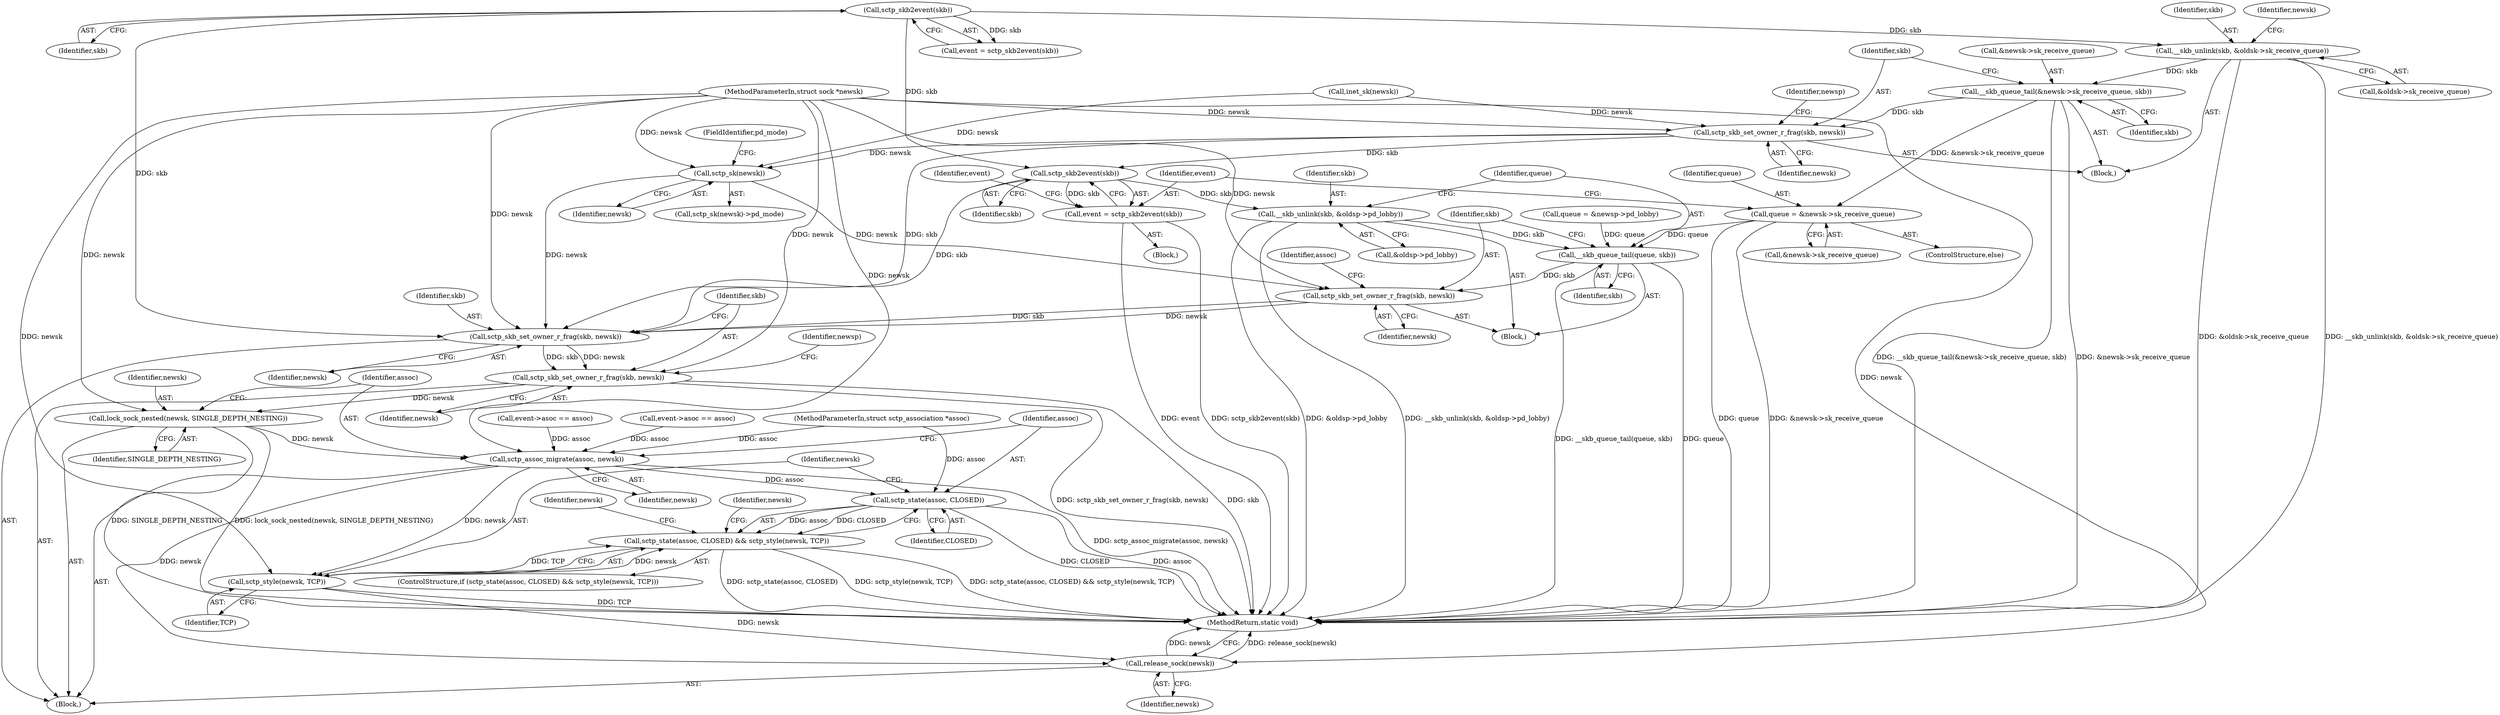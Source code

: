 digraph "0_linux_2d45a02d0166caf2627fe91897c6ffc3b19514c4_2@API" {
"1000249" [label="(Call,__skb_unlink(skb, &oldsk->sk_receive_queue))"];
"1000240" [label="(Call,sctp_skb2event(skb))"];
"1000255" [label="(Call,__skb_queue_tail(&newsk->sk_receive_queue, skb))"];
"1000261" [label="(Call,sctp_skb_set_owner_r_frag(skb, newsk))"];
"1000272" [label="(Call,sctp_sk(newsk))"];
"1000330" [label="(Call,sctp_skb_set_owner_r_frag(skb, newsk))"];
"1000342" [label="(Call,sctp_skb_set_owner_r_frag(skb, newsk))"];
"1000345" [label="(Call,sctp_skb_set_owner_r_frag(skb, newsk))"];
"1000353" [label="(Call,lock_sock_nested(newsk, SINGLE_DEPTH_NESTING))"];
"1000356" [label="(Call,sctp_assoc_migrate(assoc, newsk))"];
"1000361" [label="(Call,sctp_state(assoc, CLOSED))"];
"1000360" [label="(Call,sctp_state(assoc, CLOSED) && sctp_style(newsk, TCP))"];
"1000364" [label="(Call,sctp_style(newsk, TCP))"];
"1000377" [label="(Call,release_sock(newsk))"];
"1000312" [label="(Call,sctp_skb2event(skb))"];
"1000310" [label="(Call,event = sctp_skb2event(skb))"];
"1000321" [label="(Call,__skb_unlink(skb, &oldsp->pd_lobby))"];
"1000327" [label="(Call,__skb_queue_tail(queue, skb))"];
"1000303" [label="(Call,queue = &newsk->sk_receive_queue)"];
"1000312" [label="(Call,sctp_skb2event(skb))"];
"1000347" [label="(Identifier,newsk)"];
"1000361" [label="(Call,sctp_state(assoc, CLOSED))"];
"1000238" [label="(Call,event = sctp_skb2event(skb))"];
"1000261" [label="(Call,sctp_skb_set_owner_r_frag(skb, newsk))"];
"1000250" [label="(Identifier,skb)"];
"1000305" [label="(Call,&newsk->sk_receive_queue)"];
"1000258" [label="(Identifier,newsk)"];
"1000365" [label="(Identifier,newsk)"];
"1000362" [label="(Identifier,assoc)"];
"1000273" [label="(Identifier,newsk)"];
"1000303" [label="(Call,queue = &newsk->sk_receive_queue)"];
"1000323" [label="(Call,&oldsp->pd_lobby)"];
"1000330" [label="(Call,sctp_skb_set_owner_r_frag(skb, newsk))"];
"1000327" [label="(Call,__skb_queue_tail(queue, skb))"];
"1000317" [label="(Identifier,event)"];
"1000329" [label="(Identifier,skb)"];
"1000353" [label="(Call,lock_sock_nested(newsk, SINGLE_DEPTH_NESTING))"];
"1000364" [label="(Call,sctp_style(newsk, TCP))"];
"1000302" [label="(ControlStructure,else)"];
"1000241" [label="(Identifier,skb)"];
"1000332" [label="(Identifier,newsk)"];
"1000355" [label="(Identifier,SINGLE_DEPTH_NESTING)"];
"1000342" [label="(Call,sctp_skb_set_owner_r_frag(skb, newsk))"];
"1000119" [label="(Block,)"];
"1000243" [label="(Call,event->asoc == assoc)"];
"1000374" [label="(Identifier,newsk)"];
"1000311" [label="(Identifier,event)"];
"1000296" [label="(Call,queue = &newsp->pd_lobby)"];
"1000304" [label="(Identifier,queue)"];
"1000356" [label="(Call,sctp_assoc_migrate(assoc, newsk))"];
"1000272" [label="(Call,sctp_sk(newsk))"];
"1000358" [label="(Identifier,newsk)"];
"1000262" [label="(Identifier,skb)"];
"1000255" [label="(Call,__skb_queue_tail(&newsk->sk_receive_queue, skb))"];
"1000343" [label="(Identifier,skb)"];
"1000336" [label="(Identifier,assoc)"];
"1000313" [label="(Identifier,skb)"];
"1000360" [label="(Call,sctp_state(assoc, CLOSED) && sctp_style(newsk, TCP))"];
"1000377" [label="(Call,release_sock(newsk))"];
"1000310" [label="(Call,event = sctp_skb2event(skb))"];
"1000249" [label="(Call,__skb_unlink(skb, &oldsk->sk_receive_queue))"];
"1000260" [label="(Identifier,skb)"];
"1000331" [label="(Identifier,skb)"];
"1000350" [label="(Identifier,newsp)"];
"1000363" [label="(Identifier,CLOSED)"];
"1000359" [label="(ControlStructure,if (sctp_state(assoc, CLOSED) && sctp_style(newsk, TCP)))"];
"1000379" [label="(MethodReturn,static void)"];
"1000378" [label="(Identifier,newsk)"];
"1000267" [label="(Identifier,newsp)"];
"1000345" [label="(Call,sctp_skb_set_owner_r_frag(skb, newsk))"];
"1000116" [label="(MethodParameterIn,struct sock *newsk)"];
"1000263" [label="(Identifier,newsk)"];
"1000328" [label="(Identifier,queue)"];
"1000354" [label="(Identifier,newsk)"];
"1000256" [label="(Call,&newsk->sk_receive_queue)"];
"1000271" [label="(Call,sctp_sk(newsk)->pd_mode)"];
"1000357" [label="(Identifier,assoc)"];
"1000346" [label="(Identifier,skb)"];
"1000322" [label="(Identifier,skb)"];
"1000315" [label="(Call,event->asoc == assoc)"];
"1000240" [label="(Call,sctp_skb2event(skb))"];
"1000206" [label="(Call,inet_sk(newsk))"];
"1000344" [label="(Identifier,newsk)"];
"1000366" [label="(Identifier,TCP)"];
"1000321" [label="(Call,__skb_unlink(skb, &oldsp->pd_lobby))"];
"1000369" [label="(Identifier,newsk)"];
"1000251" [label="(Call,&oldsk->sk_receive_queue)"];
"1000320" [label="(Block,)"];
"1000117" [label="(MethodParameterIn,struct sctp_association *assoc)"];
"1000274" [label="(FieldIdentifier,pd_mode)"];
"1000309" [label="(Block,)"];
"1000248" [label="(Block,)"];
"1000249" -> "1000248"  [label="AST: "];
"1000249" -> "1000251"  [label="CFG: "];
"1000250" -> "1000249"  [label="AST: "];
"1000251" -> "1000249"  [label="AST: "];
"1000258" -> "1000249"  [label="CFG: "];
"1000249" -> "1000379"  [label="DDG: &oldsk->sk_receive_queue"];
"1000249" -> "1000379"  [label="DDG: __skb_unlink(skb, &oldsk->sk_receive_queue)"];
"1000240" -> "1000249"  [label="DDG: skb"];
"1000249" -> "1000255"  [label="DDG: skb"];
"1000240" -> "1000238"  [label="AST: "];
"1000240" -> "1000241"  [label="CFG: "];
"1000241" -> "1000240"  [label="AST: "];
"1000238" -> "1000240"  [label="CFG: "];
"1000240" -> "1000238"  [label="DDG: skb"];
"1000240" -> "1000312"  [label="DDG: skb"];
"1000240" -> "1000342"  [label="DDG: skb"];
"1000255" -> "1000248"  [label="AST: "];
"1000255" -> "1000260"  [label="CFG: "];
"1000256" -> "1000255"  [label="AST: "];
"1000260" -> "1000255"  [label="AST: "];
"1000262" -> "1000255"  [label="CFG: "];
"1000255" -> "1000379"  [label="DDG: __skb_queue_tail(&newsk->sk_receive_queue, skb)"];
"1000255" -> "1000379"  [label="DDG: &newsk->sk_receive_queue"];
"1000255" -> "1000261"  [label="DDG: skb"];
"1000255" -> "1000303"  [label="DDG: &newsk->sk_receive_queue"];
"1000261" -> "1000248"  [label="AST: "];
"1000261" -> "1000263"  [label="CFG: "];
"1000262" -> "1000261"  [label="AST: "];
"1000263" -> "1000261"  [label="AST: "];
"1000267" -> "1000261"  [label="CFG: "];
"1000206" -> "1000261"  [label="DDG: newsk"];
"1000116" -> "1000261"  [label="DDG: newsk"];
"1000261" -> "1000272"  [label="DDG: newsk"];
"1000261" -> "1000312"  [label="DDG: skb"];
"1000261" -> "1000342"  [label="DDG: skb"];
"1000272" -> "1000271"  [label="AST: "];
"1000272" -> "1000273"  [label="CFG: "];
"1000273" -> "1000272"  [label="AST: "];
"1000274" -> "1000272"  [label="CFG: "];
"1000206" -> "1000272"  [label="DDG: newsk"];
"1000116" -> "1000272"  [label="DDG: newsk"];
"1000272" -> "1000330"  [label="DDG: newsk"];
"1000272" -> "1000342"  [label="DDG: newsk"];
"1000330" -> "1000320"  [label="AST: "];
"1000330" -> "1000332"  [label="CFG: "];
"1000331" -> "1000330"  [label="AST: "];
"1000332" -> "1000330"  [label="AST: "];
"1000336" -> "1000330"  [label="CFG: "];
"1000327" -> "1000330"  [label="DDG: skb"];
"1000116" -> "1000330"  [label="DDG: newsk"];
"1000330" -> "1000342"  [label="DDG: skb"];
"1000330" -> "1000342"  [label="DDG: newsk"];
"1000342" -> "1000119"  [label="AST: "];
"1000342" -> "1000344"  [label="CFG: "];
"1000343" -> "1000342"  [label="AST: "];
"1000344" -> "1000342"  [label="AST: "];
"1000346" -> "1000342"  [label="CFG: "];
"1000312" -> "1000342"  [label="DDG: skb"];
"1000116" -> "1000342"  [label="DDG: newsk"];
"1000342" -> "1000345"  [label="DDG: skb"];
"1000342" -> "1000345"  [label="DDG: newsk"];
"1000345" -> "1000119"  [label="AST: "];
"1000345" -> "1000347"  [label="CFG: "];
"1000346" -> "1000345"  [label="AST: "];
"1000347" -> "1000345"  [label="AST: "];
"1000350" -> "1000345"  [label="CFG: "];
"1000345" -> "1000379"  [label="DDG: skb"];
"1000345" -> "1000379"  [label="DDG: sctp_skb_set_owner_r_frag(skb, newsk)"];
"1000116" -> "1000345"  [label="DDG: newsk"];
"1000345" -> "1000353"  [label="DDG: newsk"];
"1000353" -> "1000119"  [label="AST: "];
"1000353" -> "1000355"  [label="CFG: "];
"1000354" -> "1000353"  [label="AST: "];
"1000355" -> "1000353"  [label="AST: "];
"1000357" -> "1000353"  [label="CFG: "];
"1000353" -> "1000379"  [label="DDG: lock_sock_nested(newsk, SINGLE_DEPTH_NESTING)"];
"1000353" -> "1000379"  [label="DDG: SINGLE_DEPTH_NESTING"];
"1000116" -> "1000353"  [label="DDG: newsk"];
"1000353" -> "1000356"  [label="DDG: newsk"];
"1000356" -> "1000119"  [label="AST: "];
"1000356" -> "1000358"  [label="CFG: "];
"1000357" -> "1000356"  [label="AST: "];
"1000358" -> "1000356"  [label="AST: "];
"1000362" -> "1000356"  [label="CFG: "];
"1000356" -> "1000379"  [label="DDG: sctp_assoc_migrate(assoc, newsk)"];
"1000315" -> "1000356"  [label="DDG: assoc"];
"1000243" -> "1000356"  [label="DDG: assoc"];
"1000117" -> "1000356"  [label="DDG: assoc"];
"1000116" -> "1000356"  [label="DDG: newsk"];
"1000356" -> "1000361"  [label="DDG: assoc"];
"1000356" -> "1000364"  [label="DDG: newsk"];
"1000356" -> "1000377"  [label="DDG: newsk"];
"1000361" -> "1000360"  [label="AST: "];
"1000361" -> "1000363"  [label="CFG: "];
"1000362" -> "1000361"  [label="AST: "];
"1000363" -> "1000361"  [label="AST: "];
"1000365" -> "1000361"  [label="CFG: "];
"1000360" -> "1000361"  [label="CFG: "];
"1000361" -> "1000379"  [label="DDG: assoc"];
"1000361" -> "1000379"  [label="DDG: CLOSED"];
"1000361" -> "1000360"  [label="DDG: assoc"];
"1000361" -> "1000360"  [label="DDG: CLOSED"];
"1000117" -> "1000361"  [label="DDG: assoc"];
"1000360" -> "1000359"  [label="AST: "];
"1000360" -> "1000364"  [label="CFG: "];
"1000364" -> "1000360"  [label="AST: "];
"1000369" -> "1000360"  [label="CFG: "];
"1000374" -> "1000360"  [label="CFG: "];
"1000360" -> "1000379"  [label="DDG: sctp_state(assoc, CLOSED)"];
"1000360" -> "1000379"  [label="DDG: sctp_style(newsk, TCP)"];
"1000360" -> "1000379"  [label="DDG: sctp_state(assoc, CLOSED) && sctp_style(newsk, TCP)"];
"1000364" -> "1000360"  [label="DDG: newsk"];
"1000364" -> "1000360"  [label="DDG: TCP"];
"1000364" -> "1000366"  [label="CFG: "];
"1000365" -> "1000364"  [label="AST: "];
"1000366" -> "1000364"  [label="AST: "];
"1000364" -> "1000379"  [label="DDG: TCP"];
"1000116" -> "1000364"  [label="DDG: newsk"];
"1000364" -> "1000377"  [label="DDG: newsk"];
"1000377" -> "1000119"  [label="AST: "];
"1000377" -> "1000378"  [label="CFG: "];
"1000378" -> "1000377"  [label="AST: "];
"1000379" -> "1000377"  [label="CFG: "];
"1000377" -> "1000379"  [label="DDG: release_sock(newsk)"];
"1000377" -> "1000379"  [label="DDG: newsk"];
"1000116" -> "1000377"  [label="DDG: newsk"];
"1000312" -> "1000310"  [label="AST: "];
"1000312" -> "1000313"  [label="CFG: "];
"1000313" -> "1000312"  [label="AST: "];
"1000310" -> "1000312"  [label="CFG: "];
"1000312" -> "1000310"  [label="DDG: skb"];
"1000312" -> "1000321"  [label="DDG: skb"];
"1000310" -> "1000309"  [label="AST: "];
"1000311" -> "1000310"  [label="AST: "];
"1000317" -> "1000310"  [label="CFG: "];
"1000310" -> "1000379"  [label="DDG: sctp_skb2event(skb)"];
"1000310" -> "1000379"  [label="DDG: event"];
"1000321" -> "1000320"  [label="AST: "];
"1000321" -> "1000323"  [label="CFG: "];
"1000322" -> "1000321"  [label="AST: "];
"1000323" -> "1000321"  [label="AST: "];
"1000328" -> "1000321"  [label="CFG: "];
"1000321" -> "1000379"  [label="DDG: &oldsp->pd_lobby"];
"1000321" -> "1000379"  [label="DDG: __skb_unlink(skb, &oldsp->pd_lobby)"];
"1000321" -> "1000327"  [label="DDG: skb"];
"1000327" -> "1000320"  [label="AST: "];
"1000327" -> "1000329"  [label="CFG: "];
"1000328" -> "1000327"  [label="AST: "];
"1000329" -> "1000327"  [label="AST: "];
"1000331" -> "1000327"  [label="CFG: "];
"1000327" -> "1000379"  [label="DDG: queue"];
"1000327" -> "1000379"  [label="DDG: __skb_queue_tail(queue, skb)"];
"1000303" -> "1000327"  [label="DDG: queue"];
"1000296" -> "1000327"  [label="DDG: queue"];
"1000303" -> "1000302"  [label="AST: "];
"1000303" -> "1000305"  [label="CFG: "];
"1000304" -> "1000303"  [label="AST: "];
"1000305" -> "1000303"  [label="AST: "];
"1000311" -> "1000303"  [label="CFG: "];
"1000303" -> "1000379"  [label="DDG: queue"];
"1000303" -> "1000379"  [label="DDG: &newsk->sk_receive_queue"];
}
